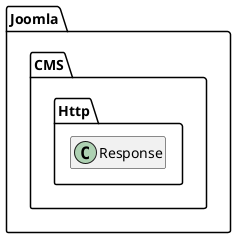 @startuml
set namespaceSeparator \\
hide members
hide << alias >> circle

class Joomla\\CMS\\Http\\Response
@enduml
